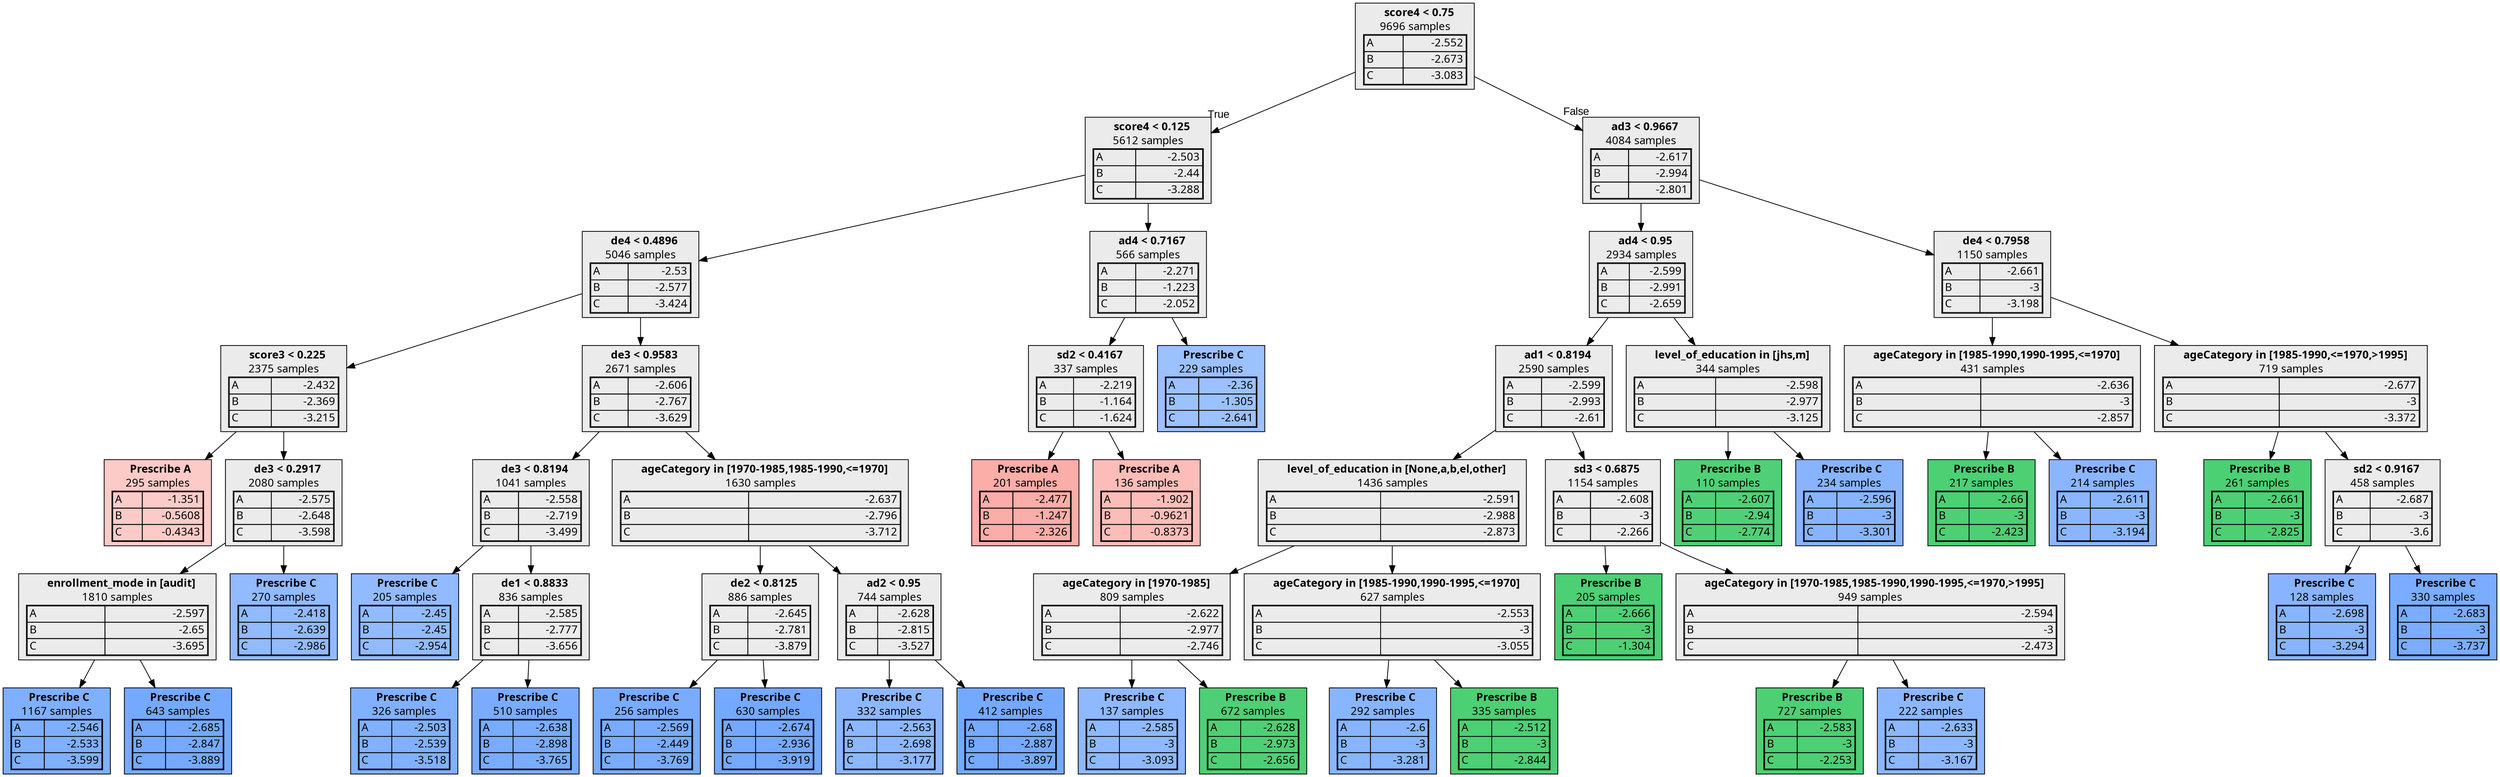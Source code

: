 digraph {
    1 [label=<  <TABLE BORDER="0" CELLPADDING="0">
      <TR>
    <TD>
      <B> score4 &lt; 0.75</B>
    </TD>
  </TR>

    <TR>
      <TD>9696 samples</TD>
    </TR>
    <TR>
  <TD>
    <TABLE CELLSPACING="0">
      
        <TR >
    <TD ALIGN="LEFT">A</TD>
    <TD ALIGN="RIGHT">-2.552</TD>
  </TR>
  <TR >
    <TD ALIGN="LEFT">B</TD>
    <TD ALIGN="RIGHT">-2.673</TD>
  </TR>
  <TR class="highlighted">
    <TD ALIGN="LEFT">C</TD>
    <TD ALIGN="RIGHT">-3.083</TD>
  </TR>

    </TABLE>
  </TD>
</TR>

  </TABLE>
>,fillcolor="#EBEBEB",shape=box,fontname="bold arial",style="filled"];
    1 -> 2 [labeldistance=2.5, labelangle=45, headlabel="True",fontname="arial"];
    1 -> 29 [labeldistance=2.5, labelangle=-45, headlabel="False",fontname="arial"];
    2 [label=<  <TABLE BORDER="0" CELLPADDING="0">
      <TR>
    <TD>
      <B> score4 &lt; 0.125</B>
    </TD>
  </TR>

    <TR>
      <TD>5612 samples</TD>
    </TR>
    <TR>
  <TD>
    <TABLE CELLSPACING="0">
      
        <TR >
    <TD ALIGN="LEFT">A</TD>
    <TD ALIGN="RIGHT">-2.503</TD>
  </TR>
  <TR >
    <TD ALIGN="LEFT">B</TD>
    <TD ALIGN="RIGHT">-2.44</TD>
  </TR>
  <TR class="highlighted">
    <TD ALIGN="LEFT">C</TD>
    <TD ALIGN="RIGHT">-3.288</TD>
  </TR>

    </TABLE>
  </TD>
</TR>

  </TABLE>
>,fillcolor="#EBEBEB",shape=box,fontname="bold arial",style="filled"];
    2 -> 3;
    2 -> 24;
    3 [label=<  <TABLE BORDER="0" CELLPADDING="0">
      <TR>
    <TD>
      <B> de4 &lt; 0.4896</B>
    </TD>
  </TR>

    <TR>
      <TD>5046 samples</TD>
    </TR>
    <TR>
  <TD>
    <TABLE CELLSPACING="0">
      
        <TR >
    <TD ALIGN="LEFT">A</TD>
    <TD ALIGN="RIGHT">-2.53</TD>
  </TR>
  <TR >
    <TD ALIGN="LEFT">B</TD>
    <TD ALIGN="RIGHT">-2.577</TD>
  </TR>
  <TR class="highlighted">
    <TD ALIGN="LEFT">C</TD>
    <TD ALIGN="RIGHT">-3.424</TD>
  </TR>

    </TABLE>
  </TD>
</TR>

  </TABLE>
>,fillcolor="#EBEBEB",shape=box,fontname="bold arial",style="filled"];
    3 -> 4;
    3 -> 11;
    4 [label=<  <TABLE BORDER="0" CELLPADDING="0">
      <TR>
    <TD>
      <B> score3 &lt; 0.225</B>
    </TD>
  </TR>

    <TR>
      <TD>2375 samples</TD>
    </TR>
    <TR>
  <TD>
    <TABLE CELLSPACING="0">
      
        <TR >
    <TD ALIGN="LEFT">A</TD>
    <TD ALIGN="RIGHT">-2.432</TD>
  </TR>
  <TR >
    <TD ALIGN="LEFT">B</TD>
    <TD ALIGN="RIGHT">-2.369</TD>
  </TR>
  <TR class="highlighted">
    <TD ALIGN="LEFT">C</TD>
    <TD ALIGN="RIGHT">-3.215</TD>
  </TR>

    </TABLE>
  </TD>
</TR>

  </TABLE>
>,fillcolor="#EBEBEB",shape=box,fontname="bold arial",style="filled"];
    4 -> 5;
    4 -> 6;
    5 [label=<  <TABLE BORDER="0" CELLPADDING="0">
      <TR>
    <TD>
      <B>Prescribe A</B>
    </TD>
  </TR>

    <TR>
      <TD>295 samples</TD>
    </TR>
    <TR>
  <TD>
    <TABLE CELLSPACING="0">
      
        <TR class="highlighted">
    <TD ALIGN="LEFT">A</TD>
    <TD ALIGN="RIGHT">-1.351</TD>
  </TR>
  <TR >
    <TD ALIGN="LEFT">B</TD>
    <TD ALIGN="RIGHT">-0.5608</TD>
  </TR>
  <TR >
    <TD ALIGN="LEFT">C</TD>
    <TD ALIGN="RIGHT">-0.4343</TD>
  </TR>

    </TABLE>
  </TD>
</TR>

  </TABLE>
>,fillcolor="#F8766D60",shape=box,fontname="bold arial",style="filled",color=black];
    6 [label=<  <TABLE BORDER="0" CELLPADDING="0">
      <TR>
    <TD>
      <B> de3 &lt; 0.2917</B>
    </TD>
  </TR>

    <TR>
      <TD>2080 samples</TD>
    </TR>
    <TR>
  <TD>
    <TABLE CELLSPACING="0">
      
        <TR >
    <TD ALIGN="LEFT">A</TD>
    <TD ALIGN="RIGHT">-2.575</TD>
  </TR>
  <TR >
    <TD ALIGN="LEFT">B</TD>
    <TD ALIGN="RIGHT">-2.648</TD>
  </TR>
  <TR class="highlighted">
    <TD ALIGN="LEFT">C</TD>
    <TD ALIGN="RIGHT">-3.598</TD>
  </TR>

    </TABLE>
  </TD>
</TR>

  </TABLE>
>,fillcolor="#EBEBEB",shape=box,fontname="bold arial",style="filled"];
    6 -> 7;
    6 -> 10;
    7 [label=<  <TABLE BORDER="0" CELLPADDING="0">
      <TR>
    <TD>
      <B> enrollment_mode in [audit]</B>
    </TD>
  </TR>

    <TR>
      <TD>1810 samples</TD>
    </TR>
    <TR>
  <TD>
    <TABLE CELLSPACING="0">
      
        <TR >
    <TD ALIGN="LEFT">A</TD>
    <TD ALIGN="RIGHT">-2.597</TD>
  </TR>
  <TR >
    <TD ALIGN="LEFT">B</TD>
    <TD ALIGN="RIGHT">-2.65</TD>
  </TR>
  <TR class="highlighted">
    <TD ALIGN="LEFT">C</TD>
    <TD ALIGN="RIGHT">-3.695</TD>
  </TR>

    </TABLE>
  </TD>
</TR>

  </TABLE>
>,fillcolor="#EBEBEB",shape=box,fontname="bold arial",style="filled"];
    7 -> 8;
    7 -> 9;
    8 [label=<  <TABLE BORDER="0" CELLPADDING="0">
      <TR>
    <TD>
      <B>Prescribe C</B>
    </TD>
  </TR>

    <TR>
      <TD>1167 samples</TD>
    </TR>
    <TR>
  <TD>
    <TABLE CELLSPACING="0">
      
        <TR >
    <TD ALIGN="LEFT">A</TD>
    <TD ALIGN="RIGHT">-2.546</TD>
  </TR>
  <TR >
    <TD ALIGN="LEFT">B</TD>
    <TD ALIGN="RIGHT">-2.533</TD>
  </TR>
  <TR class="highlighted">
    <TD ALIGN="LEFT">C</TD>
    <TD ALIGN="RIGHT">-3.599</TD>
  </TR>

    </TABLE>
  </TD>
</TR>

  </TABLE>
>,fillcolor="#619CFFcf",shape=box,fontname="bold arial",style="filled",color=black];
    9 [label=<  <TABLE BORDER="0" CELLPADDING="0">
      <TR>
    <TD>
      <B>Prescribe C</B>
    </TD>
  </TR>

    <TR>
      <TD>643 samples</TD>
    </TR>
    <TR>
  <TD>
    <TABLE CELLSPACING="0">
      
        <TR >
    <TD ALIGN="LEFT">A</TD>
    <TD ALIGN="RIGHT">-2.685</TD>
  </TR>
  <TR >
    <TD ALIGN="LEFT">B</TD>
    <TD ALIGN="RIGHT">-2.847</TD>
  </TR>
  <TR class="highlighted">
    <TD ALIGN="LEFT">C</TD>
    <TD ALIGN="RIGHT">-3.889</TD>
  </TR>

    </TABLE>
  </TD>
</TR>

  </TABLE>
>,fillcolor="#619CFFde",shape=box,fontname="bold arial",style="filled",color=black];
    10 [label=<  <TABLE BORDER="0" CELLPADDING="0">
      <TR>
    <TD>
      <B>Prescribe C</B>
    </TD>
  </TR>

    <TR>
      <TD>270 samples</TD>
    </TR>
    <TR>
  <TD>
    <TABLE CELLSPACING="0">
      
        <TR >
    <TD ALIGN="LEFT">A</TD>
    <TD ALIGN="RIGHT">-2.418</TD>
  </TR>
  <TR >
    <TD ALIGN="LEFT">B</TD>
    <TD ALIGN="RIGHT">-2.639</TD>
  </TR>
  <TR class="highlighted">
    <TD ALIGN="LEFT">C</TD>
    <TD ALIGN="RIGHT">-2.986</TD>
  </TR>

    </TABLE>
  </TD>
</TR>

  </TABLE>
>,fillcolor="#619CFFb1",shape=box,fontname="bold arial",style="filled",color=black];
    11 [label=<  <TABLE BORDER="0" CELLPADDING="0">
      <TR>
    <TD>
      <B> de3 &lt; 0.9583</B>
    </TD>
  </TR>

    <TR>
      <TD>2671 samples</TD>
    </TR>
    <TR>
  <TD>
    <TABLE CELLSPACING="0">
      
        <TR >
    <TD ALIGN="LEFT">A</TD>
    <TD ALIGN="RIGHT">-2.606</TD>
  </TR>
  <TR >
    <TD ALIGN="LEFT">B</TD>
    <TD ALIGN="RIGHT">-2.767</TD>
  </TR>
  <TR class="highlighted">
    <TD ALIGN="LEFT">C</TD>
    <TD ALIGN="RIGHT">-3.629</TD>
  </TR>

    </TABLE>
  </TD>
</TR>

  </TABLE>
>,fillcolor="#EBEBEB",shape=box,fontname="bold arial",style="filled"];
    11 -> 12;
    11 -> 17;
    12 [label=<  <TABLE BORDER="0" CELLPADDING="0">
      <TR>
    <TD>
      <B> de3 &lt; 0.8194</B>
    </TD>
  </TR>

    <TR>
      <TD>1041 samples</TD>
    </TR>
    <TR>
  <TD>
    <TABLE CELLSPACING="0">
      
        <TR >
    <TD ALIGN="LEFT">A</TD>
    <TD ALIGN="RIGHT">-2.558</TD>
  </TR>
  <TR >
    <TD ALIGN="LEFT">B</TD>
    <TD ALIGN="RIGHT">-2.719</TD>
  </TR>
  <TR class="highlighted">
    <TD ALIGN="LEFT">C</TD>
    <TD ALIGN="RIGHT">-3.499</TD>
  </TR>

    </TABLE>
  </TD>
</TR>

  </TABLE>
>,fillcolor="#EBEBEB",shape=box,fontname="bold arial",style="filled"];
    12 -> 13;
    12 -> 14;
    13 [label=<  <TABLE BORDER="0" CELLPADDING="0">
      <TR>
    <TD>
      <B>Prescribe C</B>
    </TD>
  </TR>

    <TR>
      <TD>205 samples</TD>
    </TR>
    <TR>
  <TD>
    <TABLE CELLSPACING="0">
      
        <TR >
    <TD ALIGN="LEFT">A</TD>
    <TD ALIGN="RIGHT">-2.45</TD>
  </TR>
  <TR >
    <TD ALIGN="LEFT">B</TD>
    <TD ALIGN="RIGHT">-2.45</TD>
  </TR>
  <TR class="highlighted">
    <TD ALIGN="LEFT">C</TD>
    <TD ALIGN="RIGHT">-2.954</TD>
  </TR>

    </TABLE>
  </TD>
</TR>

  </TABLE>
>,fillcolor="#619CFFaf",shape=box,fontname="bold arial",style="filled",color=black];
    14 [label=<  <TABLE BORDER="0" CELLPADDING="0">
      <TR>
    <TD>
      <B> de1 &lt; 0.8833</B>
    </TD>
  </TR>

    <TR>
      <TD>836 samples</TD>
    </TR>
    <TR>
  <TD>
    <TABLE CELLSPACING="0">
      
        <TR >
    <TD ALIGN="LEFT">A</TD>
    <TD ALIGN="RIGHT">-2.585</TD>
  </TR>
  <TR >
    <TD ALIGN="LEFT">B</TD>
    <TD ALIGN="RIGHT">-2.777</TD>
  </TR>
  <TR class="highlighted">
    <TD ALIGN="LEFT">C</TD>
    <TD ALIGN="RIGHT">-3.656</TD>
  </TR>

    </TABLE>
  </TD>
</TR>

  </TABLE>
>,fillcolor="#EBEBEB",shape=box,fontname="bold arial",style="filled"];
    14 -> 15;
    14 -> 16;
    15 [label=<  <TABLE BORDER="0" CELLPADDING="0">
      <TR>
    <TD>
      <B>Prescribe C</B>
    </TD>
  </TR>

    <TR>
      <TD>326 samples</TD>
    </TR>
    <TR>
  <TD>
    <TABLE CELLSPACING="0">
      
        <TR >
    <TD ALIGN="LEFT">A</TD>
    <TD ALIGN="RIGHT">-2.503</TD>
  </TR>
  <TR >
    <TD ALIGN="LEFT">B</TD>
    <TD ALIGN="RIGHT">-2.539</TD>
  </TR>
  <TR class="highlighted">
    <TD ALIGN="LEFT">C</TD>
    <TD ALIGN="RIGHT">-3.518</TD>
  </TR>

    </TABLE>
  </TD>
</TR>

  </TABLE>
>,fillcolor="#619CFFcb",shape=box,fontname="bold arial",style="filled",color=black];
    16 [label=<  <TABLE BORDER="0" CELLPADDING="0">
      <TR>
    <TD>
      <B>Prescribe C</B>
    </TD>
  </TR>

    <TR>
      <TD>510 samples</TD>
    </TR>
    <TR>
  <TD>
    <TABLE CELLSPACING="0">
      
        <TR >
    <TD ALIGN="LEFT">A</TD>
    <TD ALIGN="RIGHT">-2.638</TD>
  </TR>
  <TR >
    <TD ALIGN="LEFT">B</TD>
    <TD ALIGN="RIGHT">-2.898</TD>
  </TR>
  <TR class="highlighted">
    <TD ALIGN="LEFT">C</TD>
    <TD ALIGN="RIGHT">-3.765</TD>
  </TR>

    </TABLE>
  </TD>
</TR>

  </TABLE>
>,fillcolor="#619CFFd8",shape=box,fontname="bold arial",style="filled",color=black];
    17 [label=<  <TABLE BORDER="0" CELLPADDING="0">
      <TR>
    <TD>
      <B> ageCategory in [1970-1985,1985-1990,&lt;=1970]</B>
    </TD>
  </TR>

    <TR>
      <TD>1630 samples</TD>
    </TR>
    <TR>
  <TD>
    <TABLE CELLSPACING="0">
      
        <TR >
    <TD ALIGN="LEFT">A</TD>
    <TD ALIGN="RIGHT">-2.637</TD>
  </TR>
  <TR >
    <TD ALIGN="LEFT">B</TD>
    <TD ALIGN="RIGHT">-2.796</TD>
  </TR>
  <TR class="highlighted">
    <TD ALIGN="LEFT">C</TD>
    <TD ALIGN="RIGHT">-3.712</TD>
  </TR>

    </TABLE>
  </TD>
</TR>

  </TABLE>
>,fillcolor="#EBEBEB",shape=box,fontname="bold arial",style="filled"];
    17 -> 18;
    17 -> 21;
    18 [label=<  <TABLE BORDER="0" CELLPADDING="0">
      <TR>
    <TD>
      <B> de2 &lt; 0.8125</B>
    </TD>
  </TR>

    <TR>
      <TD>886 samples</TD>
    </TR>
    <TR>
  <TD>
    <TABLE CELLSPACING="0">
      
        <TR >
    <TD ALIGN="LEFT">A</TD>
    <TD ALIGN="RIGHT">-2.645</TD>
  </TR>
  <TR >
    <TD ALIGN="LEFT">B</TD>
    <TD ALIGN="RIGHT">-2.781</TD>
  </TR>
  <TR class="highlighted">
    <TD ALIGN="LEFT">C</TD>
    <TD ALIGN="RIGHT">-3.879</TD>
  </TR>

    </TABLE>
  </TD>
</TR>

  </TABLE>
>,fillcolor="#EBEBEB",shape=box,fontname="bold arial",style="filled"];
    18 -> 19;
    18 -> 20;
    19 [label=<  <TABLE BORDER="0" CELLPADDING="0">
      <TR>
    <TD>
      <B>Prescribe C</B>
    </TD>
  </TR>

    <TR>
      <TD>256 samples</TD>
    </TR>
    <TR>
  <TD>
    <TABLE CELLSPACING="0">
      
        <TR >
    <TD ALIGN="LEFT">A</TD>
    <TD ALIGN="RIGHT">-2.569</TD>
  </TR>
  <TR >
    <TD ALIGN="LEFT">B</TD>
    <TD ALIGN="RIGHT">-2.449</TD>
  </TR>
  <TR class="highlighted">
    <TD ALIGN="LEFT">C</TD>
    <TD ALIGN="RIGHT">-3.769</TD>
  </TR>

    </TABLE>
  </TD>
</TR>

  </TABLE>
>,fillcolor="#619CFFd8",shape=box,fontname="bold arial",style="filled",color=black];
    20 [label=<  <TABLE BORDER="0" CELLPADDING="0">
      <TR>
    <TD>
      <B>Prescribe C</B>
    </TD>
  </TR>

    <TR>
      <TD>630 samples</TD>
    </TR>
    <TR>
  <TD>
    <TABLE CELLSPACING="0">
      
        <TR >
    <TD ALIGN="LEFT">A</TD>
    <TD ALIGN="RIGHT">-2.674</TD>
  </TR>
  <TR >
    <TD ALIGN="LEFT">B</TD>
    <TD ALIGN="RIGHT">-2.936</TD>
  </TR>
  <TR class="highlighted">
    <TD ALIGN="LEFT">C</TD>
    <TD ALIGN="RIGHT">-3.919</TD>
  </TR>

    </TABLE>
  </TD>
</TR>

  </TABLE>
>,fillcolor="#619CFFdf",shape=box,fontname="bold arial",style="filled",color=black];
    21 [label=<  <TABLE BORDER="0" CELLPADDING="0">
      <TR>
    <TD>
      <B> ad2 &lt; 0.95</B>
    </TD>
  </TR>

    <TR>
      <TD>744 samples</TD>
    </TR>
    <TR>
  <TD>
    <TABLE CELLSPACING="0">
      
        <TR >
    <TD ALIGN="LEFT">A</TD>
    <TD ALIGN="RIGHT">-2.628</TD>
  </TR>
  <TR >
    <TD ALIGN="LEFT">B</TD>
    <TD ALIGN="RIGHT">-2.815</TD>
  </TR>
  <TR class="highlighted">
    <TD ALIGN="LEFT">C</TD>
    <TD ALIGN="RIGHT">-3.527</TD>
  </TR>

    </TABLE>
  </TD>
</TR>

  </TABLE>
>,fillcolor="#EBEBEB",shape=box,fontname="bold arial",style="filled"];
    21 -> 22;
    21 -> 23;
    22 [label=<  <TABLE BORDER="0" CELLPADDING="0">
      <TR>
    <TD>
      <B>Prescribe C</B>
    </TD>
  </TR>

    <TR>
      <TD>332 samples</TD>
    </TR>
    <TR>
  <TD>
    <TABLE CELLSPACING="0">
      
        <TR >
    <TD ALIGN="LEFT">A</TD>
    <TD ALIGN="RIGHT">-2.563</TD>
  </TR>
  <TR >
    <TD ALIGN="LEFT">B</TD>
    <TD ALIGN="RIGHT">-2.698</TD>
  </TR>
  <TR class="highlighted">
    <TD ALIGN="LEFT">C</TD>
    <TD ALIGN="RIGHT">-3.177</TD>
  </TR>

    </TABLE>
  </TD>
</TR>

  </TABLE>
>,fillcolor="#619CFFba",shape=box,fontname="bold arial",style="filled",color=black];
    23 [label=<  <TABLE BORDER="0" CELLPADDING="0">
      <TR>
    <TD>
      <B>Prescribe C</B>
    </TD>
  </TR>

    <TR>
      <TD>412 samples</TD>
    </TR>
    <TR>
  <TD>
    <TABLE CELLSPACING="0">
      
        <TR >
    <TD ALIGN="LEFT">A</TD>
    <TD ALIGN="RIGHT">-2.68</TD>
  </TR>
  <TR >
    <TD ALIGN="LEFT">B</TD>
    <TD ALIGN="RIGHT">-2.887</TD>
  </TR>
  <TR class="highlighted">
    <TD ALIGN="LEFT">C</TD>
    <TD ALIGN="RIGHT">-3.897</TD>
  </TR>

    </TABLE>
  </TD>
</TR>

  </TABLE>
>,fillcolor="#619CFFde",shape=box,fontname="bold arial",style="filled",color=black];
    24 [label=<  <TABLE BORDER="0" CELLPADDING="0">
      <TR>
    <TD>
      <B> ad4 &lt; 0.7167</B>
    </TD>
  </TR>

    <TR>
      <TD>566 samples</TD>
    </TR>
    <TR>
  <TD>
    <TABLE CELLSPACING="0">
      
        <TR class="highlighted">
    <TD ALIGN="LEFT">A</TD>
    <TD ALIGN="RIGHT">-2.271</TD>
  </TR>
  <TR >
    <TD ALIGN="LEFT">B</TD>
    <TD ALIGN="RIGHT">-1.223</TD>
  </TR>
  <TR >
    <TD ALIGN="LEFT">C</TD>
    <TD ALIGN="RIGHT">-2.052</TD>
  </TR>

    </TABLE>
  </TD>
</TR>

  </TABLE>
>,fillcolor="#EBEBEB",shape=box,fontname="bold arial",style="filled"];
    24 -> 25;
    24 -> 28;
    25 [label=<  <TABLE BORDER="0" CELLPADDING="0">
      <TR>
    <TD>
      <B> sd2 &lt; 0.4167</B>
    </TD>
  </TR>

    <TR>
      <TD>337 samples</TD>
    </TR>
    <TR>
  <TD>
    <TABLE CELLSPACING="0">
      
        <TR class="highlighted">
    <TD ALIGN="LEFT">A</TD>
    <TD ALIGN="RIGHT">-2.219</TD>
  </TR>
  <TR >
    <TD ALIGN="LEFT">B</TD>
    <TD ALIGN="RIGHT">-1.164</TD>
  </TR>
  <TR >
    <TD ALIGN="LEFT">C</TD>
    <TD ALIGN="RIGHT">-1.624</TD>
  </TR>

    </TABLE>
  </TD>
</TR>

  </TABLE>
>,fillcolor="#EBEBEB",shape=box,fontname="bold arial",style="filled"];
    25 -> 26;
    25 -> 27;
    26 [label=<  <TABLE BORDER="0" CELLPADDING="0">
      <TR>
    <TD>
      <B>Prescribe A</B>
    </TD>
  </TR>

    <TR>
      <TD>201 samples</TD>
    </TR>
    <TR>
  <TD>
    <TABLE CELLSPACING="0">
      
        <TR class="highlighted">
    <TD ALIGN="LEFT">A</TD>
    <TD ALIGN="RIGHT">-2.477</TD>
  </TR>
  <TR >
    <TD ALIGN="LEFT">B</TD>
    <TD ALIGN="RIGHT">-1.247</TD>
  </TR>
  <TR >
    <TD ALIGN="LEFT">C</TD>
    <TD ALIGN="RIGHT">-2.326</TD>
  </TR>

    </TABLE>
  </TD>
</TR>

  </TABLE>
>,fillcolor="#F8766D98",shape=box,fontname="bold arial",style="filled",color=black];
    27 [label=<  <TABLE BORDER="0" CELLPADDING="0">
      <TR>
    <TD>
      <B>Prescribe A</B>
    </TD>
  </TR>

    <TR>
      <TD>136 samples</TD>
    </TR>
    <TR>
  <TD>
    <TABLE CELLSPACING="0">
      
        <TR class="highlighted">
    <TD ALIGN="LEFT">A</TD>
    <TD ALIGN="RIGHT">-1.902</TD>
  </TR>
  <TR >
    <TD ALIGN="LEFT">B</TD>
    <TD ALIGN="RIGHT">-0.9621</TD>
  </TR>
  <TR >
    <TD ALIGN="LEFT">C</TD>
    <TD ALIGN="RIGHT">-0.8373</TD>
  </TR>

    </TABLE>
  </TD>
</TR>

  </TABLE>
>,fillcolor="#F8766D7b",shape=box,fontname="bold arial",style="filled",color=black];
    28 [label=<  <TABLE BORDER="0" CELLPADDING="0">
      <TR>
    <TD>
      <B>Prescribe C</B>
    </TD>
  </TR>

    <TR>
      <TD>229 samples</TD>
    </TR>
    <TR>
  <TD>
    <TABLE CELLSPACING="0">
      
        <TR >
    <TD ALIGN="LEFT">A</TD>
    <TD ALIGN="RIGHT">-2.36</TD>
  </TR>
  <TR >
    <TD ALIGN="LEFT">B</TD>
    <TD ALIGN="RIGHT">-1.305</TD>
  </TR>
  <TR class="highlighted">
    <TD ALIGN="LEFT">C</TD>
    <TD ALIGN="RIGHT">-2.641</TD>
  </TR>

    </TABLE>
  </TD>
</TR>

  </TABLE>
>,fillcolor="#619CFFa0",shape=box,fontname="bold arial",style="filled",color=black];
    29 [label=<  <TABLE BORDER="0" CELLPADDING="0">
      <TR>
    <TD>
      <B> ad3 &lt; 0.9667</B>
    </TD>
  </TR>

    <TR>
      <TD>4084 samples</TD>
    </TR>
    <TR>
  <TD>
    <TABLE CELLSPACING="0">
      
        <TR >
    <TD ALIGN="LEFT">A</TD>
    <TD ALIGN="RIGHT">-2.617</TD>
  </TR>
  <TR class="highlighted">
    <TD ALIGN="LEFT">B</TD>
    <TD ALIGN="RIGHT">-2.994</TD>
  </TR>
  <TR >
    <TD ALIGN="LEFT">C</TD>
    <TD ALIGN="RIGHT">-2.801</TD>
  </TR>

    </TABLE>
  </TD>
</TR>

  </TABLE>
>,fillcolor="#EBEBEB",shape=box,fontname="bold arial",style="filled"];
    29 -> 30;
    29 -> 47;
    30 [label=<  <TABLE BORDER="0" CELLPADDING="0">
      <TR>
    <TD>
      <B> ad4 &lt; 0.95</B>
    </TD>
  </TR>

    <TR>
      <TD>2934 samples</TD>
    </TR>
    <TR>
  <TD>
    <TABLE CELLSPACING="0">
      
        <TR >
    <TD ALIGN="LEFT">A</TD>
    <TD ALIGN="RIGHT">-2.599</TD>
  </TR>
  <TR class="highlighted">
    <TD ALIGN="LEFT">B</TD>
    <TD ALIGN="RIGHT">-2.991</TD>
  </TR>
  <TR >
    <TD ALIGN="LEFT">C</TD>
    <TD ALIGN="RIGHT">-2.659</TD>
  </TR>

    </TABLE>
  </TD>
</TR>

  </TABLE>
>,fillcolor="#EBEBEB",shape=box,fontname="bold arial",style="filled"];
    30 -> 31;
    30 -> 44;
    31 [label=<  <TABLE BORDER="0" CELLPADDING="0">
      <TR>
    <TD>
      <B> ad1 &lt; 0.8194</B>
    </TD>
  </TR>

    <TR>
      <TD>2590 samples</TD>
    </TR>
    <TR>
  <TD>
    <TABLE CELLSPACING="0">
      
        <TR >
    <TD ALIGN="LEFT">A</TD>
    <TD ALIGN="RIGHT">-2.599</TD>
  </TR>
  <TR class="highlighted">
    <TD ALIGN="LEFT">B</TD>
    <TD ALIGN="RIGHT">-2.993</TD>
  </TR>
  <TR >
    <TD ALIGN="LEFT">C</TD>
    <TD ALIGN="RIGHT">-2.61</TD>
  </TR>

    </TABLE>
  </TD>
</TR>

  </TABLE>
>,fillcolor="#EBEBEB",shape=box,fontname="bold arial",style="filled"];
    31 -> 32;
    31 -> 39;
    32 [label=<  <TABLE BORDER="0" CELLPADDING="0">
      <TR>
    <TD>
      <B> level_of_education in [None,a,b,el,other]</B>
    </TD>
  </TR>

    <TR>
      <TD>1436 samples</TD>
    </TR>
    <TR>
  <TD>
    <TABLE CELLSPACING="0">
      
        <TR >
    <TD ALIGN="LEFT">A</TD>
    <TD ALIGN="RIGHT">-2.591</TD>
  </TR>
  <TR class="highlighted">
    <TD ALIGN="LEFT">B</TD>
    <TD ALIGN="RIGHT">-2.988</TD>
  </TR>
  <TR >
    <TD ALIGN="LEFT">C</TD>
    <TD ALIGN="RIGHT">-2.873</TD>
  </TR>

    </TABLE>
  </TD>
</TR>

  </TABLE>
>,fillcolor="#EBEBEB",shape=box,fontname="bold arial",style="filled"];
    32 -> 33;
    32 -> 36;
    33 [label=<  <TABLE BORDER="0" CELLPADDING="0">
      <TR>
    <TD>
      <B> ageCategory in [1970-1985]</B>
    </TD>
  </TR>

    <TR>
      <TD>809 samples</TD>
    </TR>
    <TR>
  <TD>
    <TABLE CELLSPACING="0">
      
        <TR >
    <TD ALIGN="LEFT">A</TD>
    <TD ALIGN="RIGHT">-2.622</TD>
  </TR>
  <TR class="highlighted">
    <TD ALIGN="LEFT">B</TD>
    <TD ALIGN="RIGHT">-2.977</TD>
  </TR>
  <TR >
    <TD ALIGN="LEFT">C</TD>
    <TD ALIGN="RIGHT">-2.746</TD>
  </TR>

    </TABLE>
  </TD>
</TR>

  </TABLE>
>,fillcolor="#EBEBEB",shape=box,fontname="bold arial",style="filled"];
    33 -> 34;
    33 -> 35;
    34 [label=<  <TABLE BORDER="0" CELLPADDING="0">
      <TR>
    <TD>
      <B>Prescribe C</B>
    </TD>
  </TR>

    <TR>
      <TD>137 samples</TD>
    </TR>
    <TR>
  <TD>
    <TABLE CELLSPACING="0">
      
        <TR >
    <TD ALIGN="LEFT">A</TD>
    <TD ALIGN="RIGHT">-2.585</TD>
  </TR>
  <TR >
    <TD ALIGN="LEFT">B</TD>
    <TD ALIGN="RIGHT">-3</TD>
  </TR>
  <TR class="highlighted">
    <TD ALIGN="LEFT">C</TD>
    <TD ALIGN="RIGHT">-3.093</TD>
  </TR>

    </TABLE>
  </TD>
</TR>

  </TABLE>
>,fillcolor="#619CFFb6",shape=box,fontname="bold arial",style="filled",color=black];
    35 [label=<  <TABLE BORDER="0" CELLPADDING="0">
      <TR>
    <TD>
      <B>Prescribe B</B>
    </TD>
  </TR>

    <TR>
      <TD>672 samples</TD>
    </TR>
    <TR>
  <TD>
    <TABLE CELLSPACING="0">
      
        <TR >
    <TD ALIGN="LEFT">A</TD>
    <TD ALIGN="RIGHT">-2.628</TD>
  </TR>
  <TR class="highlighted">
    <TD ALIGN="LEFT">B</TD>
    <TD ALIGN="RIGHT">-2.973</TD>
  </TR>
  <TR >
    <TD ALIGN="LEFT">C</TD>
    <TD ALIGN="RIGHT">-2.656</TD>
  </TR>

    </TABLE>
  </TD>
</TR>

  </TABLE>
>,fillcolor="#00BA38b0",shape=box,fontname="bold arial",style="filled",color=black];
    36 [label=<  <TABLE BORDER="0" CELLPADDING="0">
      <TR>
    <TD>
      <B> ageCategory in [1985-1990,1990-1995,&lt;=1970]</B>
    </TD>
  </TR>

    <TR>
      <TD>627 samples</TD>
    </TR>
    <TR>
  <TD>
    <TABLE CELLSPACING="0">
      
        <TR >
    <TD ALIGN="LEFT">A</TD>
    <TD ALIGN="RIGHT">-2.553</TD>
  </TR>
  <TR >
    <TD ALIGN="LEFT">B</TD>
    <TD ALIGN="RIGHT">-3</TD>
  </TR>
  <TR class="highlighted">
    <TD ALIGN="LEFT">C</TD>
    <TD ALIGN="RIGHT">-3.055</TD>
  </TR>

    </TABLE>
  </TD>
</TR>

  </TABLE>
>,fillcolor="#EBEBEB",shape=box,fontname="bold arial",style="filled"];
    36 -> 37;
    36 -> 38;
    37 [label=<  <TABLE BORDER="0" CELLPADDING="0">
      <TR>
    <TD>
      <B>Prescribe C</B>
    </TD>
  </TR>

    <TR>
      <TD>292 samples</TD>
    </TR>
    <TR>
  <TD>
    <TABLE CELLSPACING="0">
      
        <TR >
    <TD ALIGN="LEFT">A</TD>
    <TD ALIGN="RIGHT">-2.6</TD>
  </TR>
  <TR >
    <TD ALIGN="LEFT">B</TD>
    <TD ALIGN="RIGHT">-3</TD>
  </TR>
  <TR class="highlighted">
    <TD ALIGN="LEFT">C</TD>
    <TD ALIGN="RIGHT">-3.281</TD>
  </TR>

    </TABLE>
  </TD>
</TR>

  </TABLE>
>,fillcolor="#619CFFbf",shape=box,fontname="bold arial",style="filled",color=black];
    38 [label=<  <TABLE BORDER="0" CELLPADDING="0">
      <TR>
    <TD>
      <B>Prescribe B</B>
    </TD>
  </TR>

    <TR>
      <TD>335 samples</TD>
    </TR>
    <TR>
  <TD>
    <TABLE CELLSPACING="0">
      
        <TR >
    <TD ALIGN="LEFT">A</TD>
    <TD ALIGN="RIGHT">-2.512</TD>
  </TR>
  <TR class="highlighted">
    <TD ALIGN="LEFT">B</TD>
    <TD ALIGN="RIGHT">-3</TD>
  </TR>
  <TR >
    <TD ALIGN="LEFT">C</TD>
    <TD ALIGN="RIGHT">-2.844</TD>
  </TR>

    </TABLE>
  </TD>
</TR>

  </TABLE>
>,fillcolor="#00BA38b2",shape=box,fontname="bold arial",style="filled",color=black];
    39 [label=<  <TABLE BORDER="0" CELLPADDING="0">
      <TR>
    <TD>
      <B> sd3 &lt; 0.6875</B>
    </TD>
  </TR>

    <TR>
      <TD>1154 samples</TD>
    </TR>
    <TR>
  <TD>
    <TABLE CELLSPACING="0">
      
        <TR >
    <TD ALIGN="LEFT">A</TD>
    <TD ALIGN="RIGHT">-2.608</TD>
  </TR>
  <TR class="highlighted">
    <TD ALIGN="LEFT">B</TD>
    <TD ALIGN="RIGHT">-3</TD>
  </TR>
  <TR >
    <TD ALIGN="LEFT">C</TD>
    <TD ALIGN="RIGHT">-2.266</TD>
  </TR>

    </TABLE>
  </TD>
</TR>

  </TABLE>
>,fillcolor="#EBEBEB",shape=box,fontname="bold arial",style="filled"];
    39 -> 40;
    39 -> 41;
    40 [label=<  <TABLE BORDER="0" CELLPADDING="0">
      <TR>
    <TD>
      <B>Prescribe B</B>
    </TD>
  </TR>

    <TR>
      <TD>205 samples</TD>
    </TR>
    <TR>
  <TD>
    <TABLE CELLSPACING="0">
      
        <TR >
    <TD ALIGN="LEFT">A</TD>
    <TD ALIGN="RIGHT">-2.666</TD>
  </TR>
  <TR class="highlighted">
    <TD ALIGN="LEFT">B</TD>
    <TD ALIGN="RIGHT">-3</TD>
  </TR>
  <TR >
    <TD ALIGN="LEFT">C</TD>
    <TD ALIGN="RIGHT">-1.304</TD>
  </TR>

    </TABLE>
  </TD>
</TR>

  </TABLE>
>,fillcolor="#00BA38b2",shape=box,fontname="bold arial",style="filled",color=black];
    41 [label=<  <TABLE BORDER="0" CELLPADDING="0">
      <TR>
    <TD>
      <B> ageCategory in [1970-1985,1985-1990,1990-1995,&lt;=1970,&gt;1995]</B>
    </TD>
  </TR>

    <TR>
      <TD>949 samples</TD>
    </TR>
    <TR>
  <TD>
    <TABLE CELLSPACING="0">
      
        <TR >
    <TD ALIGN="LEFT">A</TD>
    <TD ALIGN="RIGHT">-2.594</TD>
  </TR>
  <TR class="highlighted">
    <TD ALIGN="LEFT">B</TD>
    <TD ALIGN="RIGHT">-3</TD>
  </TR>
  <TR >
    <TD ALIGN="LEFT">C</TD>
    <TD ALIGN="RIGHT">-2.473</TD>
  </TR>

    </TABLE>
  </TD>
</TR>

  </TABLE>
>,fillcolor="#EBEBEB",shape=box,fontname="bold arial",style="filled"];
    41 -> 42;
    41 -> 43;
    42 [label=<  <TABLE BORDER="0" CELLPADDING="0">
      <TR>
    <TD>
      <B>Prescribe B</B>
    </TD>
  </TR>

    <TR>
      <TD>727 samples</TD>
    </TR>
    <TR>
  <TD>
    <TABLE CELLSPACING="0">
      
        <TR >
    <TD ALIGN="LEFT">A</TD>
    <TD ALIGN="RIGHT">-2.583</TD>
  </TR>
  <TR class="highlighted">
    <TD ALIGN="LEFT">B</TD>
    <TD ALIGN="RIGHT">-3</TD>
  </TR>
  <TR >
    <TD ALIGN="LEFT">C</TD>
    <TD ALIGN="RIGHT">-2.253</TD>
  </TR>

    </TABLE>
  </TD>
</TR>

  </TABLE>
>,fillcolor="#00BA38b2",shape=box,fontname="bold arial",style="filled",color=black];
    43 [label=<  <TABLE BORDER="0" CELLPADDING="0">
      <TR>
    <TD>
      <B>Prescribe C</B>
    </TD>
  </TR>

    <TR>
      <TD>222 samples</TD>
    </TR>
    <TR>
  <TD>
    <TABLE CELLSPACING="0">
      
        <TR >
    <TD ALIGN="LEFT">A</TD>
    <TD ALIGN="RIGHT">-2.633</TD>
  </TR>
  <TR >
    <TD ALIGN="LEFT">B</TD>
    <TD ALIGN="RIGHT">-3</TD>
  </TR>
  <TR class="highlighted">
    <TD ALIGN="LEFT">C</TD>
    <TD ALIGN="RIGHT">-3.167</TD>
  </TR>

    </TABLE>
  </TD>
</TR>

  </TABLE>
>,fillcolor="#619CFFba",shape=box,fontname="bold arial",style="filled",color=black];
    44 [label=<  <TABLE BORDER="0" CELLPADDING="0">
      <TR>
    <TD>
      <B> level_of_education in [jhs,m]</B>
    </TD>
  </TR>

    <TR>
      <TD>344 samples</TD>
    </TR>
    <TR>
  <TD>
    <TABLE CELLSPACING="0">
      
        <TR >
    <TD ALIGN="LEFT">A</TD>
    <TD ALIGN="RIGHT">-2.598</TD>
  </TR>
  <TR >
    <TD ALIGN="LEFT">B</TD>
    <TD ALIGN="RIGHT">-2.977</TD>
  </TR>
  <TR class="highlighted">
    <TD ALIGN="LEFT">C</TD>
    <TD ALIGN="RIGHT">-3.125</TD>
  </TR>

    </TABLE>
  </TD>
</TR>

  </TABLE>
>,fillcolor="#EBEBEB",shape=box,fontname="bold arial",style="filled"];
    44 -> 45;
    44 -> 46;
    45 [label=<  <TABLE BORDER="0" CELLPADDING="0">
      <TR>
    <TD>
      <B>Prescribe B</B>
    </TD>
  </TR>

    <TR>
      <TD>110 samples</TD>
    </TR>
    <TR>
  <TD>
    <TABLE CELLSPACING="0">
      
        <TR >
    <TD ALIGN="LEFT">A</TD>
    <TD ALIGN="RIGHT">-2.607</TD>
  </TR>
  <TR class="highlighted">
    <TD ALIGN="LEFT">B</TD>
    <TD ALIGN="RIGHT">-2.94</TD>
  </TR>
  <TR >
    <TD ALIGN="LEFT">C</TD>
    <TD ALIGN="RIGHT">-2.774</TD>
  </TR>

    </TABLE>
  </TD>
</TR>

  </TABLE>
>,fillcolor="#00BA38af",shape=box,fontname="bold arial",style="filled",color=black];
    46 [label=<  <TABLE BORDER="0" CELLPADDING="0">
      <TR>
    <TD>
      <B>Prescribe C</B>
    </TD>
  </TR>

    <TR>
      <TD>234 samples</TD>
    </TR>
    <TR>
  <TD>
    <TABLE CELLSPACING="0">
      
        <TR >
    <TD ALIGN="LEFT">A</TD>
    <TD ALIGN="RIGHT">-2.596</TD>
  </TR>
  <TR >
    <TD ALIGN="LEFT">B</TD>
    <TD ALIGN="RIGHT">-3</TD>
  </TR>
  <TR class="highlighted">
    <TD ALIGN="LEFT">C</TD>
    <TD ALIGN="RIGHT">-3.301</TD>
  </TR>

    </TABLE>
  </TD>
</TR>

  </TABLE>
>,fillcolor="#619CFFc0",shape=box,fontname="bold arial",style="filled",color=black];
    47 [label=<  <TABLE BORDER="0" CELLPADDING="0">
      <TR>
    <TD>
      <B> de4 &lt; 0.7958</B>
    </TD>
  </TR>

    <TR>
      <TD>1150 samples</TD>
    </TR>
    <TR>
  <TD>
    <TABLE CELLSPACING="0">
      
        <TR >
    <TD ALIGN="LEFT">A</TD>
    <TD ALIGN="RIGHT">-2.661</TD>
  </TR>
  <TR >
    <TD ALIGN="LEFT">B</TD>
    <TD ALIGN="RIGHT">-3</TD>
  </TR>
  <TR class="highlighted">
    <TD ALIGN="LEFT">C</TD>
    <TD ALIGN="RIGHT">-3.198</TD>
  </TR>

    </TABLE>
  </TD>
</TR>

  </TABLE>
>,fillcolor="#EBEBEB",shape=box,fontname="bold arial",style="filled"];
    47 -> 48;
    47 -> 51;
    48 [label=<  <TABLE BORDER="0" CELLPADDING="0">
      <TR>
    <TD>
      <B> ageCategory in [1985-1990,1990-1995,&lt;=1970]</B>
    </TD>
  </TR>

    <TR>
      <TD>431 samples</TD>
    </TR>
    <TR>
  <TD>
    <TABLE CELLSPACING="0">
      
        <TR >
    <TD ALIGN="LEFT">A</TD>
    <TD ALIGN="RIGHT">-2.636</TD>
  </TR>
  <TR class="highlighted">
    <TD ALIGN="LEFT">B</TD>
    <TD ALIGN="RIGHT">-3</TD>
  </TR>
  <TR >
    <TD ALIGN="LEFT">C</TD>
    <TD ALIGN="RIGHT">-2.857</TD>
  </TR>

    </TABLE>
  </TD>
</TR>

  </TABLE>
>,fillcolor="#EBEBEB",shape=box,fontname="bold arial",style="filled"];
    48 -> 49;
    48 -> 50;
    49 [label=<  <TABLE BORDER="0" CELLPADDING="0">
      <TR>
    <TD>
      <B>Prescribe B</B>
    </TD>
  </TR>

    <TR>
      <TD>217 samples</TD>
    </TR>
    <TR>
  <TD>
    <TABLE CELLSPACING="0">
      
        <TR >
    <TD ALIGN="LEFT">A</TD>
    <TD ALIGN="RIGHT">-2.66</TD>
  </TR>
  <TR class="highlighted">
    <TD ALIGN="LEFT">B</TD>
    <TD ALIGN="RIGHT">-3</TD>
  </TR>
  <TR >
    <TD ALIGN="LEFT">C</TD>
    <TD ALIGN="RIGHT">-2.423</TD>
  </TR>

    </TABLE>
  </TD>
</TR>

  </TABLE>
>,fillcolor="#00BA38b2",shape=box,fontname="bold arial",style="filled",color=black];
    50 [label=<  <TABLE BORDER="0" CELLPADDING="0">
      <TR>
    <TD>
      <B>Prescribe C</B>
    </TD>
  </TR>

    <TR>
      <TD>214 samples</TD>
    </TR>
    <TR>
  <TD>
    <TABLE CELLSPACING="0">
      
        <TR >
    <TD ALIGN="LEFT">A</TD>
    <TD ALIGN="RIGHT">-2.611</TD>
  </TR>
  <TR >
    <TD ALIGN="LEFT">B</TD>
    <TD ALIGN="RIGHT">-3</TD>
  </TR>
  <TR class="highlighted">
    <TD ALIGN="LEFT">C</TD>
    <TD ALIGN="RIGHT">-3.194</TD>
  </TR>

    </TABLE>
  </TD>
</TR>

  </TABLE>
>,fillcolor="#619CFFbb",shape=box,fontname="bold arial",style="filled",color=black];
    51 [label=<  <TABLE BORDER="0" CELLPADDING="0">
      <TR>
    <TD>
      <B> ageCategory in [1985-1990,&lt;=1970,&gt;1995]</B>
    </TD>
  </TR>

    <TR>
      <TD>719 samples</TD>
    </TR>
    <TR>
  <TD>
    <TABLE CELLSPACING="0">
      
        <TR >
    <TD ALIGN="LEFT">A</TD>
    <TD ALIGN="RIGHT">-2.677</TD>
  </TR>
  <TR >
    <TD ALIGN="LEFT">B</TD>
    <TD ALIGN="RIGHT">-3</TD>
  </TR>
  <TR class="highlighted">
    <TD ALIGN="LEFT">C</TD>
    <TD ALIGN="RIGHT">-3.372</TD>
  </TR>

    </TABLE>
  </TD>
</TR>

  </TABLE>
>,fillcolor="#EBEBEB",shape=box,fontname="bold arial",style="filled"];
    51 -> 52;
    51 -> 53;
    52 [label=<  <TABLE BORDER="0" CELLPADDING="0">
      <TR>
    <TD>
      <B>Prescribe B</B>
    </TD>
  </TR>

    <TR>
      <TD>261 samples</TD>
    </TR>
    <TR>
  <TD>
    <TABLE CELLSPACING="0">
      
        <TR >
    <TD ALIGN="LEFT">A</TD>
    <TD ALIGN="RIGHT">-2.661</TD>
  </TR>
  <TR class="highlighted">
    <TD ALIGN="LEFT">B</TD>
    <TD ALIGN="RIGHT">-3</TD>
  </TR>
  <TR >
    <TD ALIGN="LEFT">C</TD>
    <TD ALIGN="RIGHT">-2.825</TD>
  </TR>

    </TABLE>
  </TD>
</TR>

  </TABLE>
>,fillcolor="#00BA38b2",shape=box,fontname="bold arial",style="filled",color=black];
    53 [label=<  <TABLE BORDER="0" CELLPADDING="0">
      <TR>
    <TD>
      <B> sd2 &lt; 0.9167</B>
    </TD>
  </TR>

    <TR>
      <TD>458 samples</TD>
    </TR>
    <TR>
  <TD>
    <TABLE CELLSPACING="0">
      
        <TR >
    <TD ALIGN="LEFT">A</TD>
    <TD ALIGN="RIGHT">-2.687</TD>
  </TR>
  <TR >
    <TD ALIGN="LEFT">B</TD>
    <TD ALIGN="RIGHT">-3</TD>
  </TR>
  <TR class="highlighted">
    <TD ALIGN="LEFT">C</TD>
    <TD ALIGN="RIGHT">-3.6</TD>
  </TR>

    </TABLE>
  </TD>
</TR>

  </TABLE>
>,fillcolor="#EBEBEB",shape=box,fontname="bold arial",style="filled"];
    53 -> 54;
    53 -> 55;
    54 [label=<  <TABLE BORDER="0" CELLPADDING="0">
      <TR>
    <TD>
      <B>Prescribe C</B>
    </TD>
  </TR>

    <TR>
      <TD>128 samples</TD>
    </TR>
    <TR>
  <TD>
    <TABLE CELLSPACING="0">
      
        <TR >
    <TD ALIGN="LEFT">A</TD>
    <TD ALIGN="RIGHT">-2.698</TD>
  </TR>
  <TR >
    <TD ALIGN="LEFT">B</TD>
    <TD ALIGN="RIGHT">-3</TD>
  </TR>
  <TR class="highlighted">
    <TD ALIGN="LEFT">C</TD>
    <TD ALIGN="RIGHT">-3.294</TD>
  </TR>

    </TABLE>
  </TD>
</TR>

  </TABLE>
>,fillcolor="#619CFFc0",shape=box,fontname="bold arial",style="filled",color=black];
    55 [label=<  <TABLE BORDER="0" CELLPADDING="0">
      <TR>
    <TD>
      <B>Prescribe C</B>
    </TD>
  </TR>

    <TR>
      <TD>330 samples</TD>
    </TR>
    <TR>
  <TD>
    <TABLE CELLSPACING="0">
      
        <TR >
    <TD ALIGN="LEFT">A</TD>
    <TD ALIGN="RIGHT">-2.683</TD>
  </TR>
  <TR >
    <TD ALIGN="LEFT">B</TD>
    <TD ALIGN="RIGHT">-3</TD>
  </TR>
  <TR class="highlighted">
    <TD ALIGN="LEFT">C</TD>
    <TD ALIGN="RIGHT">-3.737</TD>
  </TR>

    </TABLE>
  </TD>
</TR>

  </TABLE>
>,fillcolor="#619CFFd6",shape=box,fontname="bold arial",style="filled",color=black];
}
